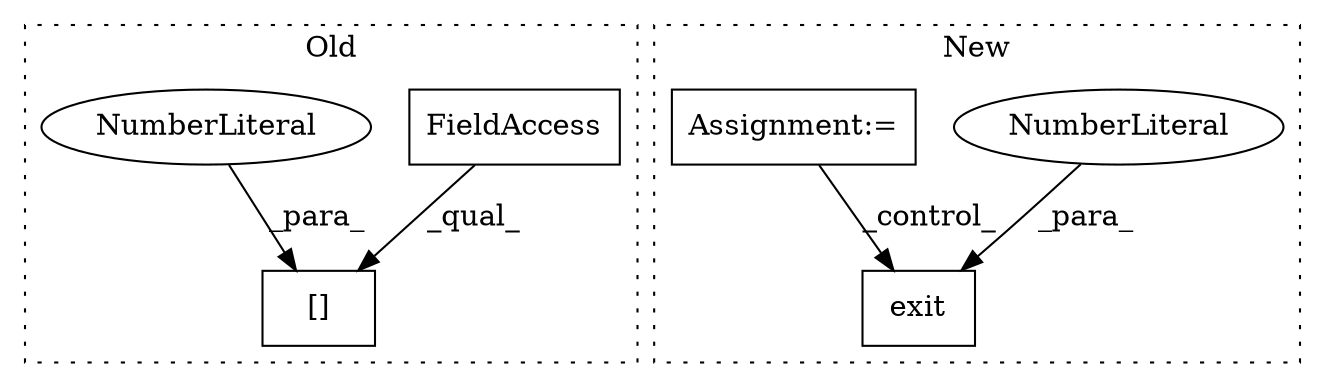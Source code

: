 digraph G {
subgraph cluster0 {
1 [label="[]" a="2" s="639,649" l="9,1" shape="box"];
4 [label="FieldAccess" a="22" s="639" l="8" shape="box"];
5 [label="NumberLiteral" a="34" s="648" l="1" shape="ellipse"];
label = "Old";
style="dotted";
}
subgraph cluster1 {
2 [label="exit" a="32" s="1137,1143" l="5,1" shape="box"];
3 [label="NumberLiteral" a="34" s="1142" l="1" shape="ellipse"];
6 [label="Assignment:=" a="7" s="843" l="4" shape="box"];
label = "New";
style="dotted";
}
3 -> 2 [label="_para_"];
4 -> 1 [label="_qual_"];
5 -> 1 [label="_para_"];
6 -> 2 [label="_control_"];
}